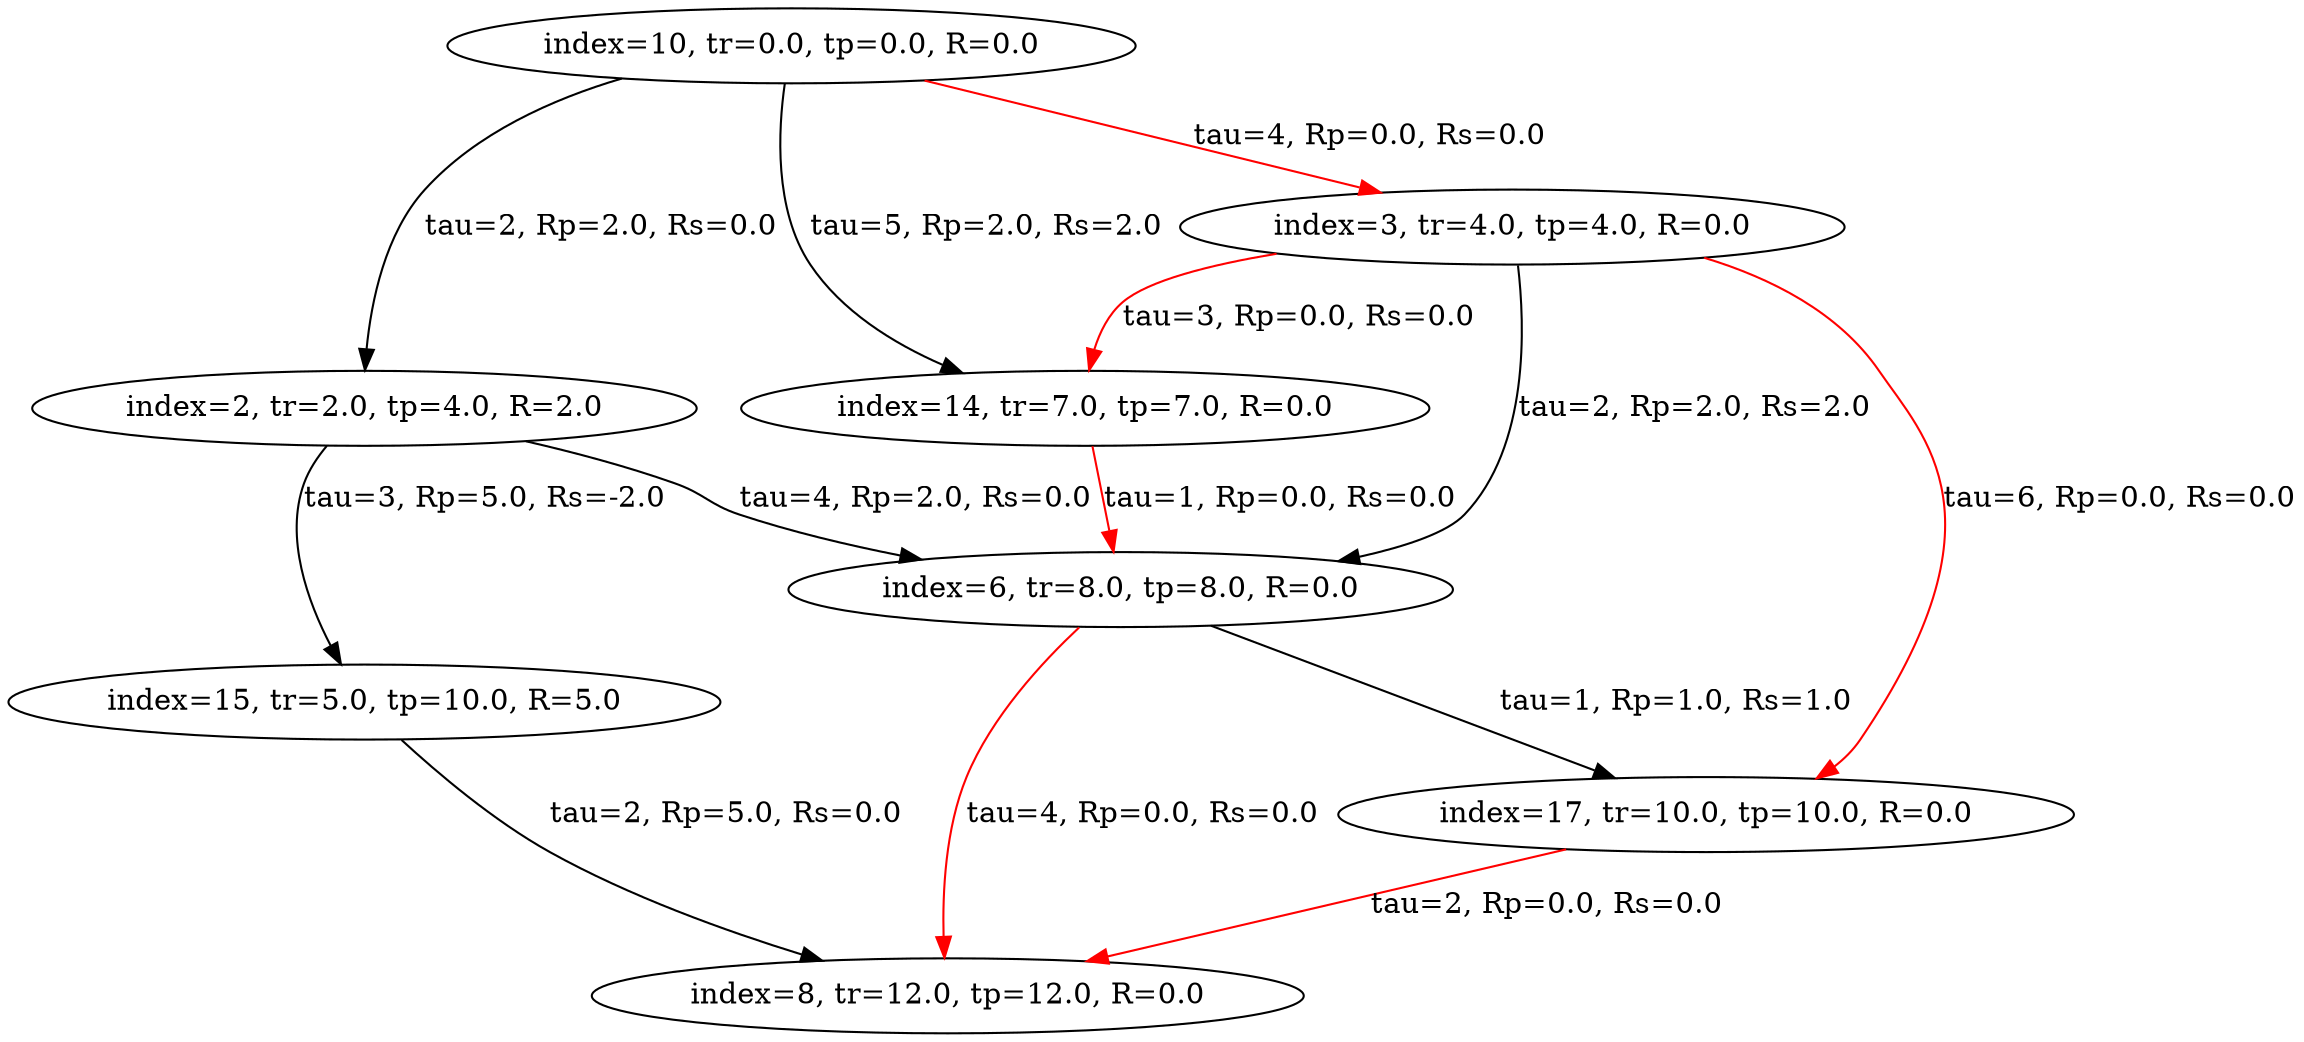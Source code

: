 digraph{
8 [label="index=8, tr=12.0, tp=12.0, R=0.0"];
2 [label="index=2, tr=2.0, tp=4.0, R=2.0"];
17 [label="index=17, tr=10.0, tp=10.0, R=0.0"];
10 [label="index=10, tr=0.0, tp=0.0, R=0.0"];
6 [label="index=6, tr=8.0, tp=8.0, R=0.0"];
3 [label="index=3, tr=4.0, tp=4.0, R=0.0"];
14 [label="index=14, tr=7.0, tp=7.0, R=0.0"];
15 [label="index=15, tr=5.0, tp=10.0, R=5.0"];
15->8 [label="tau=2, Rp=5.0, Rs=0.0" color= black];
14->6 [label="tau=1, Rp=0.0, Rs=0.0" color= red];
10->2 [label="tau=2, Rp=2.0, Rs=0.0" color= black];
17->8 [label="tau=2, Rp=0.0, Rs=0.0" color= red];
3->14 [label="tau=3, Rp=0.0, Rs=0.0" color= red];
2->15 [label="tau=3, Rp=5.0, Rs=-2.0" color= black];
10->14 [label="tau=5, Rp=2.0, Rs=2.0" color= black];
2->6 [label="tau=4, Rp=2.0, Rs=0.0" color= black];
10->3 [label="tau=4, Rp=0.0, Rs=0.0" color= red];
6->8 [label="tau=4, Rp=0.0, Rs=0.0" color= red];
3->6 [label="tau=2, Rp=2.0, Rs=2.0" color= black];
6->17 [label="tau=1, Rp=1.0, Rs=1.0" color= black];
3->17 [label="tau=6, Rp=0.0, Rs=0.0" color= red];

}